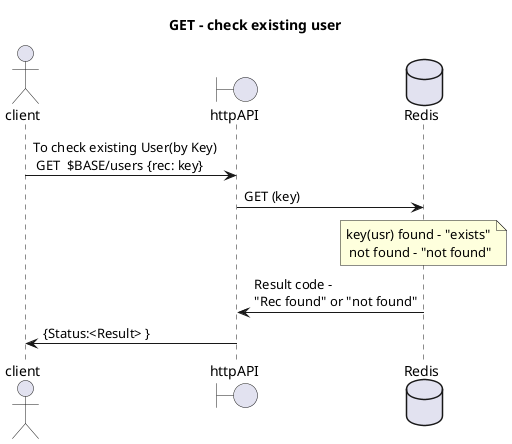 @startuml

title "GET - check existing user"

actor client
boundary "httpAPI"
database Redis

client -> httpAPI : To check existing User(by Key) \n GET  $BASE/users {rec: key}
httpAPI -> Redis : GET (key)
note  over Redis: key(usr) found - "exists"\n not found - "not found"
Redis -> httpAPI : Result code - \n"Rec found" or "not found"

httpAPI-> client : {Status:<Result> }

@enduml
